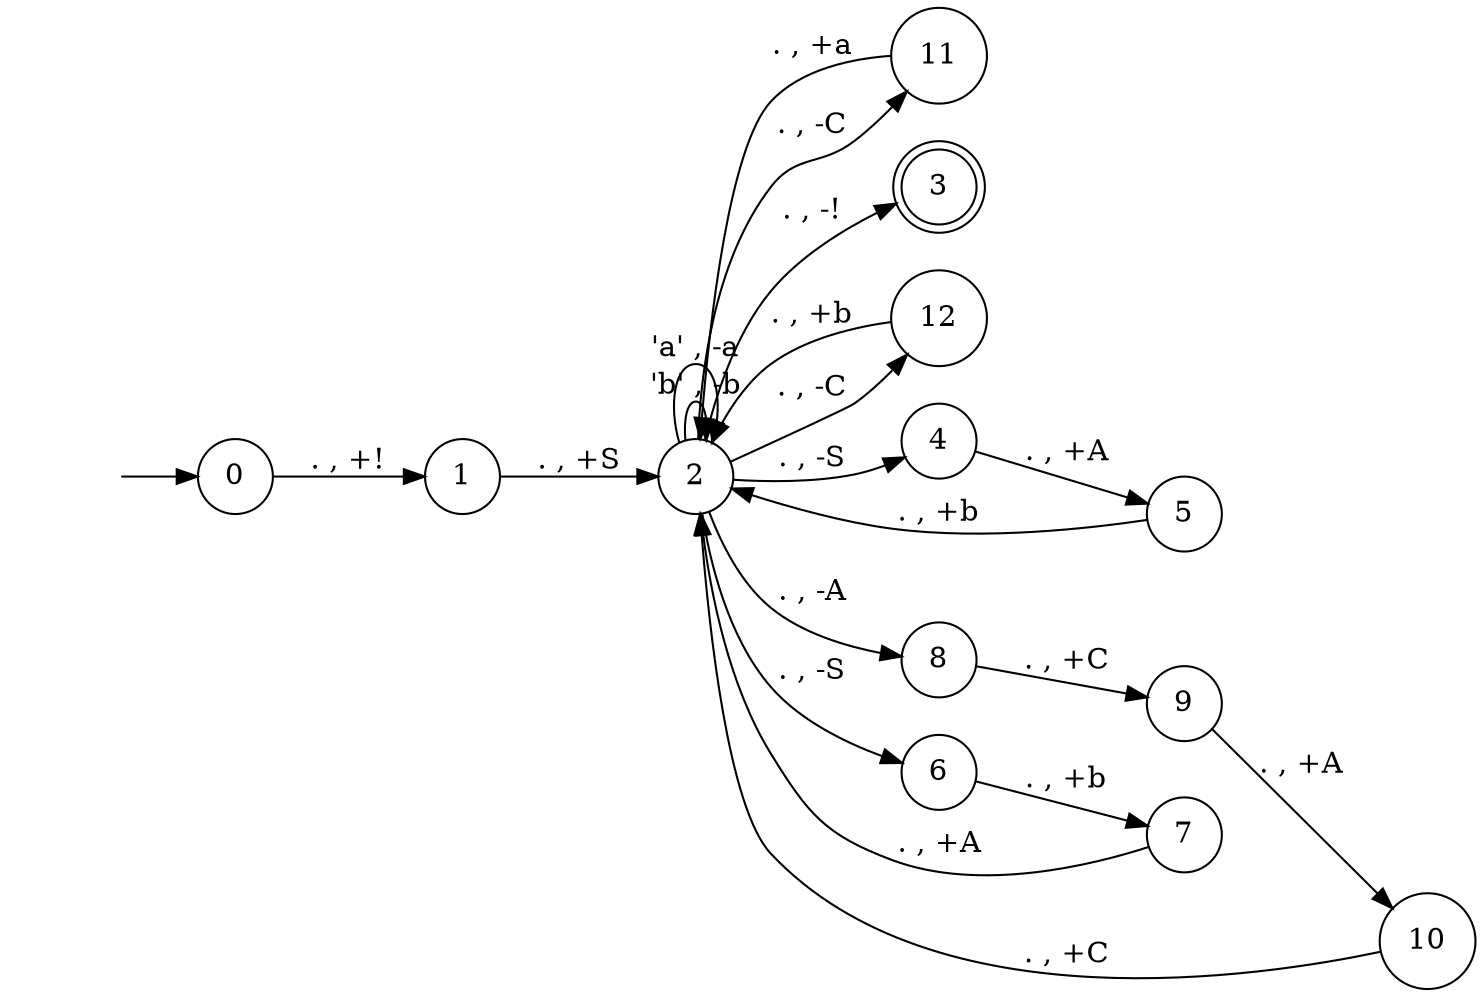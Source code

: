 digraph pda {
rankdir = LR;
hidden [shape = plaintext, label = ""];
node [shape = doublecircle];
3;
node [shape = circle];
hidden -> 0;
0 -> 1 [label = ". , +!"];
11 -> 2 [label = ". , +a"];
1 -> 2 [label = ". , +S"];
12 -> 2 [label = ". , +b"];
2 -> 11 [label = ". , -C"];
2 -> 12 [label = ". , -C"];
2 -> 2 [label = "'b' , -b"];
2 -> 2 [label = "'a' , -a"];
2 -> 3 [label = ". , -!"];
2 -> 4 [label = ". , -S"];
2 -> 6 [label = ". , -S"];
2 -> 8 [label = ". , -A"];
4 -> 5 [label = ". , +A"];
5 -> 2 [label = ". , +b"];
6 -> 7 [label = ". , +b"];
7 -> 2 [label = ". , +A"];
8 -> 9 [label = ". , +C"];
9 -> 10 [label = ". , +A"];
10 -> 2 [label = ". , +C"];
}
